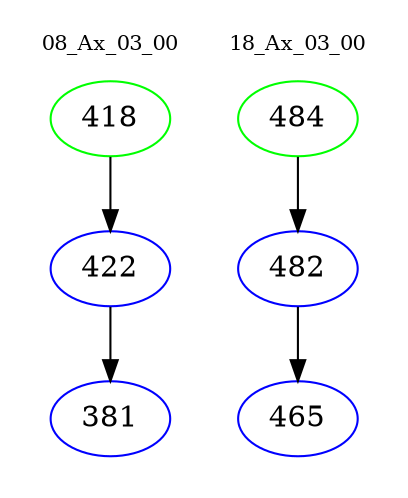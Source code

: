 digraph{
subgraph cluster_0 {
color = white
label = "08_Ax_03_00";
fontsize=10;
T0_418 [label="418", color="green"]
T0_418 -> T0_422 [color="black"]
T0_422 [label="422", color="blue"]
T0_422 -> T0_381 [color="black"]
T0_381 [label="381", color="blue"]
}
subgraph cluster_1 {
color = white
label = "18_Ax_03_00";
fontsize=10;
T1_484 [label="484", color="green"]
T1_484 -> T1_482 [color="black"]
T1_482 [label="482", color="blue"]
T1_482 -> T1_465 [color="black"]
T1_465 [label="465", color="blue"]
}
}
